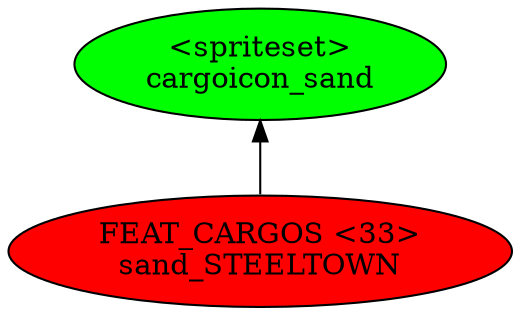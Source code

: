 digraph {
rankdir="BT"
cargoicon_sand [fillcolor=green style="filled" label="<spriteset>\ncargoicon_sand"]
sand_STEELTOWN [fillcolor=red style="filled" label="FEAT_CARGOS <33>\nsand_STEELTOWN"]
sand_STEELTOWN->cargoicon_sand
}
